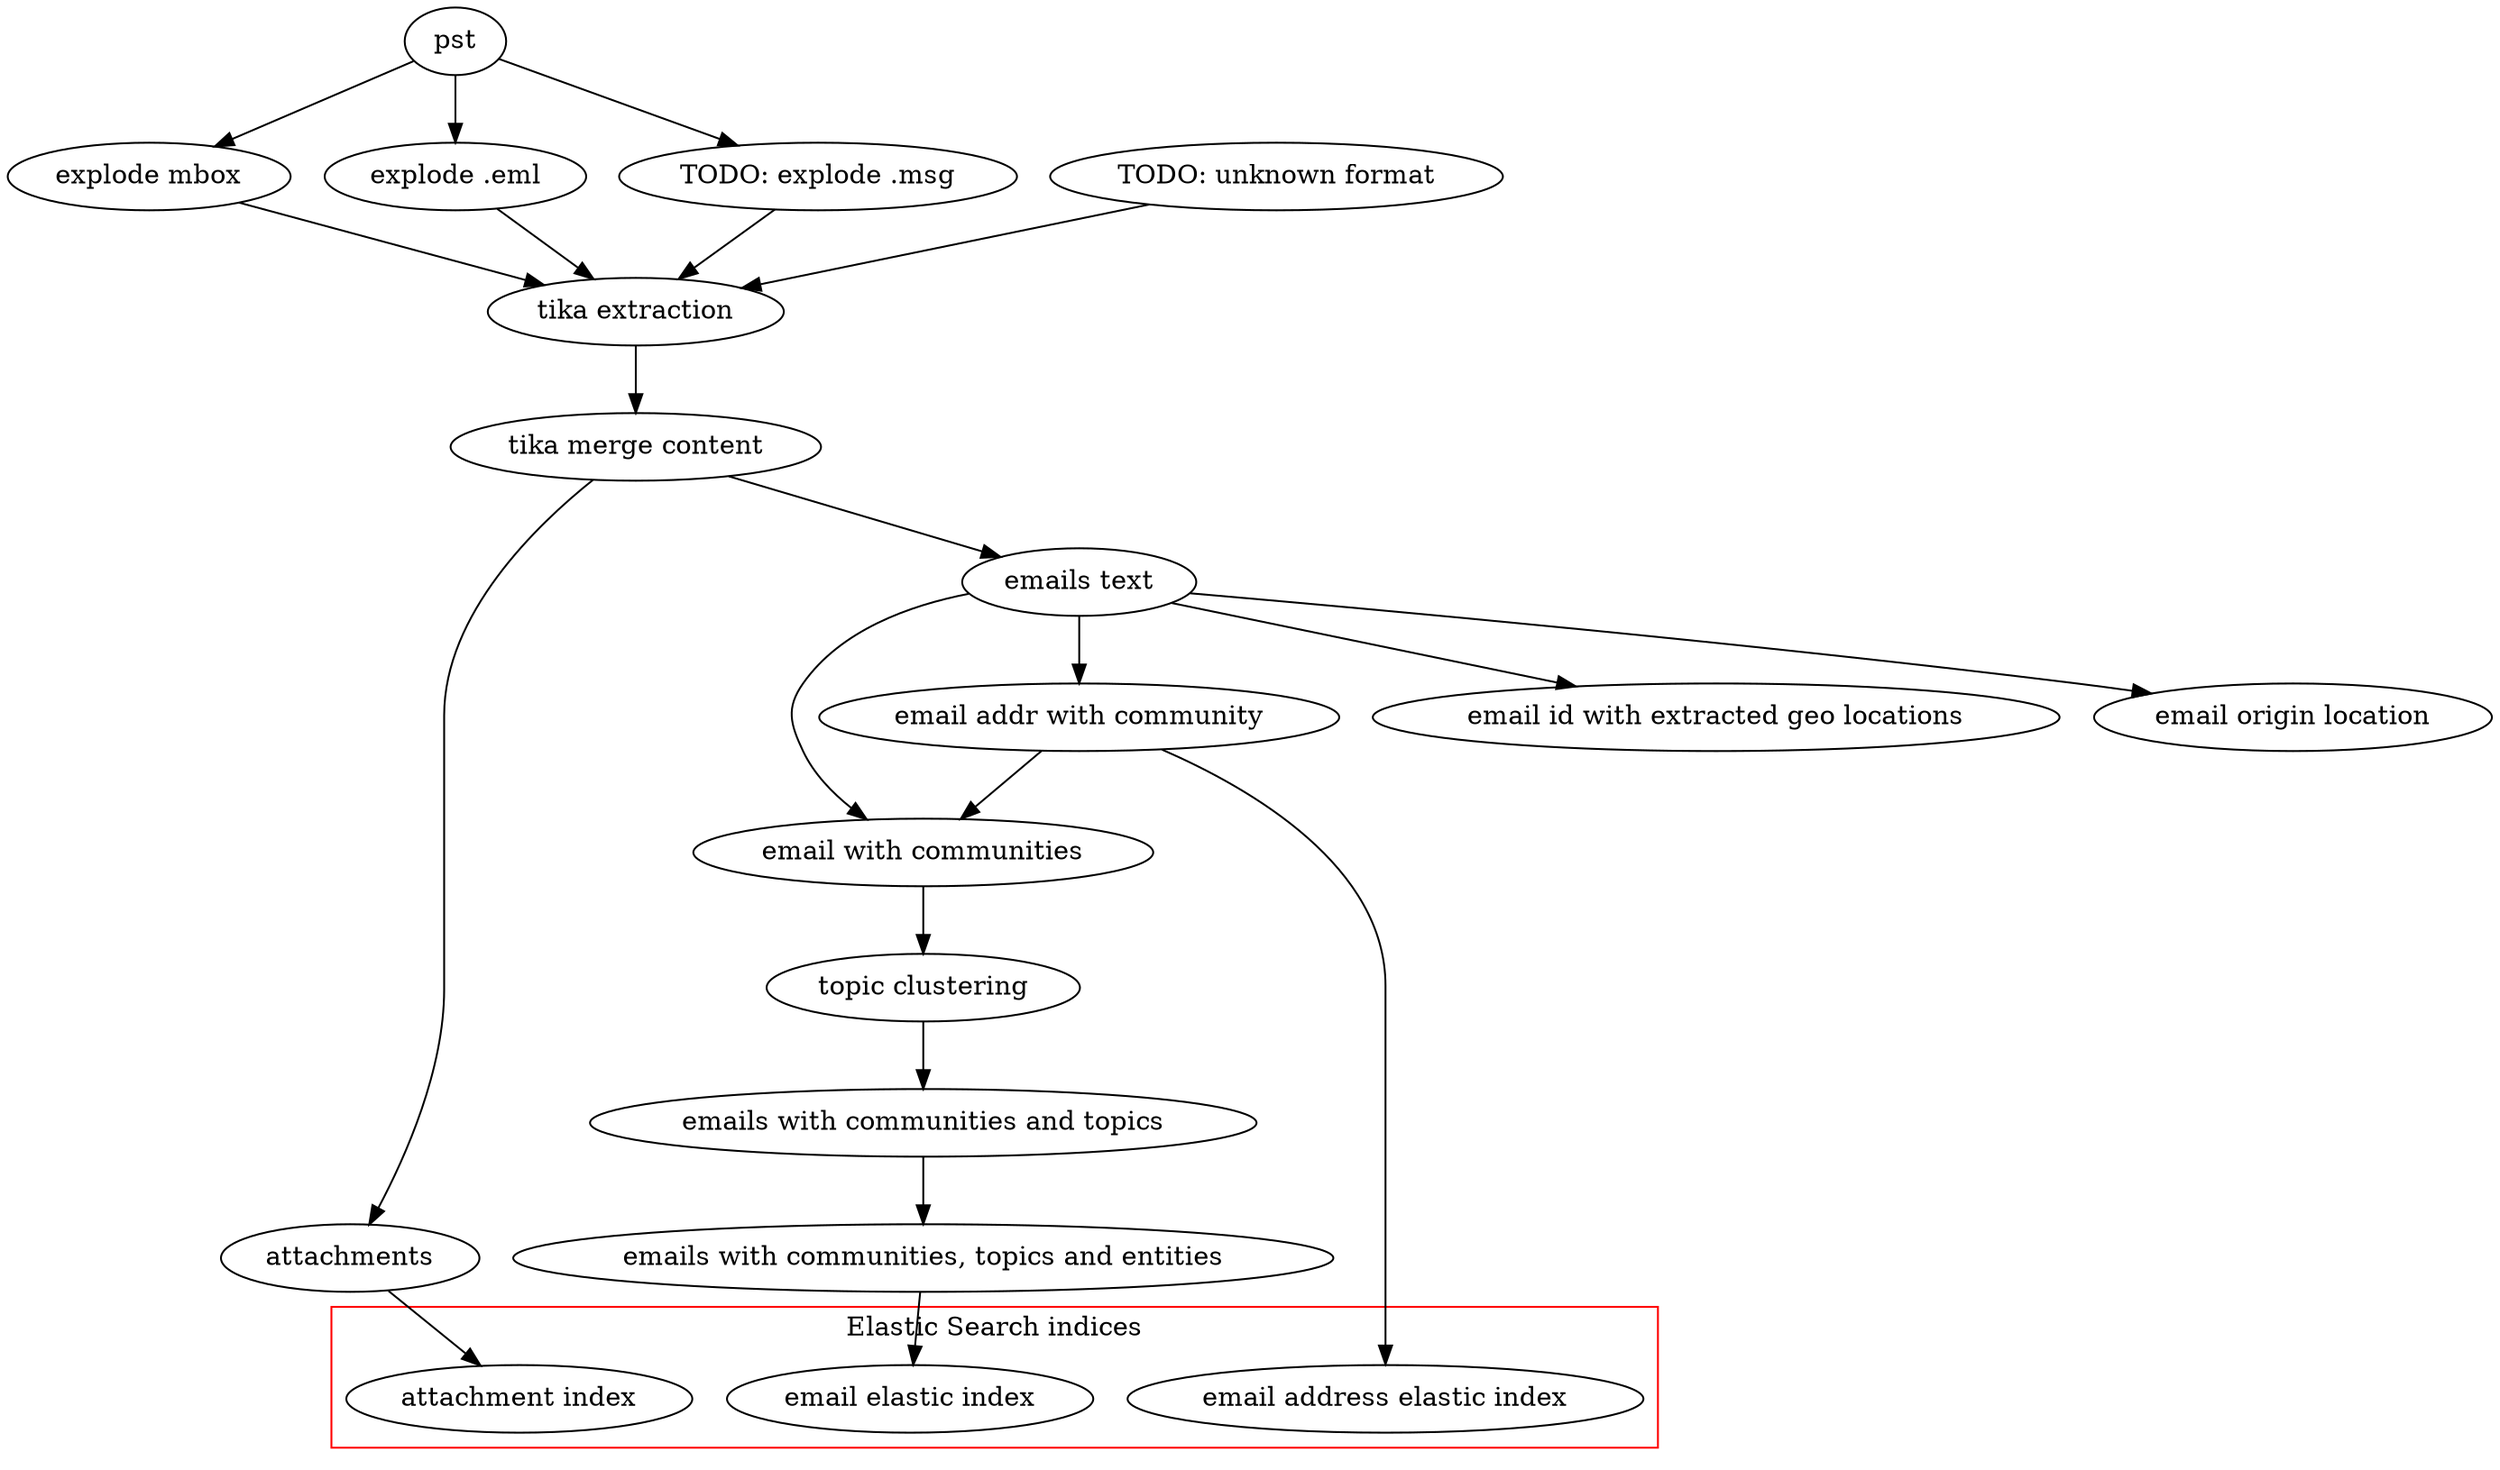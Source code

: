 digraph G {
   pst [label="pst"] ;
   mbox [label="explode mbox"] ;
   eml [label="explode .eml"] ;
   msg [label="TODO: explode .msg"] ;   
   other [label="TODO: unknown format"] ; 
   tika [label="tika extraction"] ;
   tika_merge [label="tika merge content"] ;
   attachments [label="attachments"];
   emails_text [label="emails text"];
   emailaddr_comm [label="email addr with community"];
   emails_text_comm [label="email with communities"];
   topics [label="topic clustering"];
   emails_text_comm_topics [label="emails with communities and topics"];
   emails_text_comm_topics_mitie [label="emails with communities, topics and entities"];

   es_email_addr [label="email address elastic index"];
   es_email [label="email elastic index"];
   es_attach [label="attachment index"];

   email_location [label="email id with extracted geo locations"];
   email_origin_loc [label="email origin location"];
   
   pst -> mbox ;
   pst -> eml ;
   pst -> msg ;
   eml -> tika ;
   msg -> tika ;
   mbox -> tika ;
   other -> tika ;
   tika -> tika_merge ;
   tika_merge -> attachments ;
   tika_merge -> emails_text ;
   emails_text -> emailaddr_comm ;
   emailaddr_comm -> emails_text_comm;
   emails_text -> emails_text_comm;
   emails_text_comm -> topics;   
   topics -> emails_text_comm_topics;
   emails_text_comm_topics -> emails_text_comm_topics_mitie;

   emails_text_comm_topics_mitie -> es_email ;
   attachments -> es_attach ;
   emailaddr_comm -> es_email_addr ;

   emails_text -> email_location ;
   emails_text -> email_origin_loc;
   
   subgraph cluster_0 {
            es_email ;
            es_attach ;
            es_email_addr ;
            label="Elastic Search indices" ;
            color=red;
   }
}